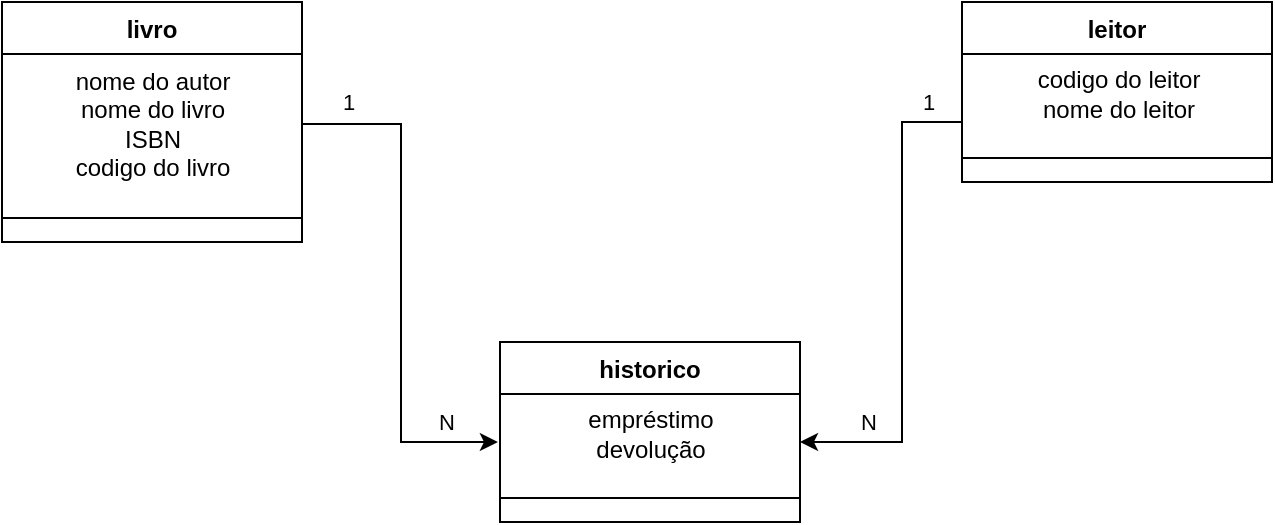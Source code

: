 <mxfile version="21.7.4" type="github">
  <diagram name="Página-1" id="PRf4Y9WJquOJabTDBx_V">
    <mxGraphModel dx="880" dy="470" grid="1" gridSize="10" guides="1" tooltips="1" connect="1" arrows="1" fold="1" page="1" pageScale="1" pageWidth="827" pageHeight="1169" math="0" shadow="0">
      <root>
        <mxCell id="0" />
        <mxCell id="1" parent="0" />
        <mxCell id="-YbSp8soPqtQhwY1fTOR-11" value="livro" style="swimlane;fontStyle=1;align=center;verticalAlign=top;childLayout=stackLayout;horizontal=1;startSize=26;horizontalStack=0;resizeParent=1;resizeParentMax=0;resizeLast=0;collapsible=1;marginBottom=0;whiteSpace=wrap;html=1;" parent="1" vertex="1">
          <mxGeometry x="90" y="80" width="150" height="120" as="geometry" />
        </mxCell>
        <mxCell id="-YbSp8soPqtQhwY1fTOR-15" value="nome do autor&lt;br&gt;nome do livro&lt;br&gt;ISBN&lt;br&gt;codigo do livro" style="text;html=1;align=center;verticalAlign=middle;resizable=0;points=[];autosize=1;strokeColor=none;fillColor=none;" parent="-YbSp8soPqtQhwY1fTOR-11" vertex="1">
          <mxGeometry y="26" width="150" height="70" as="geometry" />
        </mxCell>
        <mxCell id="-YbSp8soPqtQhwY1fTOR-13" value="" style="line;strokeWidth=1;fillColor=none;align=left;verticalAlign=middle;spacingTop=-1;spacingLeft=3;spacingRight=3;rotatable=0;labelPosition=right;points=[];portConstraint=eastwest;strokeColor=inherit;" parent="-YbSp8soPqtQhwY1fTOR-11" vertex="1">
          <mxGeometry y="96" width="150" height="24" as="geometry" />
        </mxCell>
        <mxCell id="-YbSp8soPqtQhwY1fTOR-19" value="historico" style="swimlane;fontStyle=1;align=center;verticalAlign=top;childLayout=stackLayout;horizontal=1;startSize=26;horizontalStack=0;resizeParent=1;resizeParentMax=0;resizeLast=0;collapsible=1;marginBottom=0;whiteSpace=wrap;html=1;" parent="1" vertex="1">
          <mxGeometry x="339" y="250" width="150" height="90" as="geometry" />
        </mxCell>
        <mxCell id="-YbSp8soPqtQhwY1fTOR-20" value="empréstimo&lt;br&gt;devolução" style="text;html=1;align=center;verticalAlign=middle;resizable=0;points=[];autosize=1;strokeColor=none;fillColor=none;" parent="-YbSp8soPqtQhwY1fTOR-19" vertex="1">
          <mxGeometry y="26" width="150" height="40" as="geometry" />
        </mxCell>
        <mxCell id="-YbSp8soPqtQhwY1fTOR-21" value="" style="line;strokeWidth=1;fillColor=none;align=left;verticalAlign=middle;spacingTop=-1;spacingLeft=3;spacingRight=3;rotatable=0;labelPosition=right;points=[];portConstraint=eastwest;strokeColor=inherit;" parent="-YbSp8soPqtQhwY1fTOR-19" vertex="1">
          <mxGeometry y="66" width="150" height="24" as="geometry" />
        </mxCell>
        <mxCell id="-WS4XsouIYTi73NWAp5B-2" style="edgeStyle=orthogonalEdgeStyle;rounded=0;orthogonalLoop=1;jettySize=auto;html=1;" edge="1" parent="1" source="-YbSp8soPqtQhwY1fTOR-24">
          <mxGeometry relative="1" as="geometry">
            <mxPoint x="558" y="140" as="sourcePoint" />
            <mxPoint x="489" y="300" as="targetPoint" />
            <Array as="points">
              <mxPoint x="540" y="140" />
              <mxPoint x="540" y="300" />
              <mxPoint x="489" y="300" />
            </Array>
          </mxGeometry>
        </mxCell>
        <mxCell id="-WS4XsouIYTi73NWAp5B-4" value="1" style="edgeLabel;html=1;align=center;verticalAlign=middle;resizable=0;points=[];" vertex="1" connectable="0" parent="-WS4XsouIYTi73NWAp5B-2">
          <mxGeometry x="-0.855" relative="1" as="geometry">
            <mxPoint y="-10" as="offset" />
          </mxGeometry>
        </mxCell>
        <mxCell id="-WS4XsouIYTi73NWAp5B-5" value="N" style="edgeLabel;html=1;align=center;verticalAlign=middle;resizable=0;points=[];" vertex="1" connectable="0" parent="-WS4XsouIYTi73NWAp5B-2">
          <mxGeometry x="0.716" y="1" relative="1" as="geometry">
            <mxPoint y="-11" as="offset" />
          </mxGeometry>
        </mxCell>
        <mxCell id="-YbSp8soPqtQhwY1fTOR-23" value="leitor" style="swimlane;fontStyle=1;align=center;verticalAlign=top;childLayout=stackLayout;horizontal=1;startSize=26;horizontalStack=0;resizeParent=1;resizeParentMax=0;resizeLast=0;collapsible=1;marginBottom=0;whiteSpace=wrap;html=1;" parent="1" vertex="1">
          <mxGeometry x="570" y="80" width="155" height="90" as="geometry" />
        </mxCell>
        <mxCell id="-YbSp8soPqtQhwY1fTOR-24" value="codigo do leitor&lt;br&gt;nome do leitor" style="text;html=1;align=center;verticalAlign=middle;resizable=0;points=[];autosize=1;strokeColor=none;fillColor=none;" parent="-YbSp8soPqtQhwY1fTOR-23" vertex="1">
          <mxGeometry y="26" width="155" height="40" as="geometry" />
        </mxCell>
        <mxCell id="-YbSp8soPqtQhwY1fTOR-25" value="" style="line;strokeWidth=1;fillColor=none;align=left;verticalAlign=middle;spacingTop=-1;spacingLeft=3;spacingRight=3;rotatable=0;labelPosition=right;points=[];portConstraint=eastwest;strokeColor=inherit;" parent="-YbSp8soPqtQhwY1fTOR-23" vertex="1">
          <mxGeometry y="66" width="155" height="24" as="geometry" />
        </mxCell>
        <mxCell id="-WS4XsouIYTi73NWAp5B-3" style="edgeStyle=orthogonalEdgeStyle;rounded=0;orthogonalLoop=1;jettySize=auto;html=1;entryX=-0.007;entryY=0.6;entryDx=0;entryDy=0;entryPerimeter=0;" edge="1" parent="1" source="-YbSp8soPqtQhwY1fTOR-15" target="-YbSp8soPqtQhwY1fTOR-20">
          <mxGeometry relative="1" as="geometry" />
        </mxCell>
        <mxCell id="-WS4XsouIYTi73NWAp5B-6" value="1" style="edgeLabel;html=1;align=center;verticalAlign=middle;resizable=0;points=[];" vertex="1" connectable="0" parent="-WS4XsouIYTi73NWAp5B-3">
          <mxGeometry x="-0.821" y="2" relative="1" as="geometry">
            <mxPoint y="-9" as="offset" />
          </mxGeometry>
        </mxCell>
        <mxCell id="-WS4XsouIYTi73NWAp5B-7" value="N" style="edgeLabel;html=1;align=center;verticalAlign=middle;resizable=0;points=[];" vertex="1" connectable="0" parent="-WS4XsouIYTi73NWAp5B-3">
          <mxGeometry x="0.798" y="-2" relative="1" as="geometry">
            <mxPoint y="-12" as="offset" />
          </mxGeometry>
        </mxCell>
      </root>
    </mxGraphModel>
  </diagram>
</mxfile>
